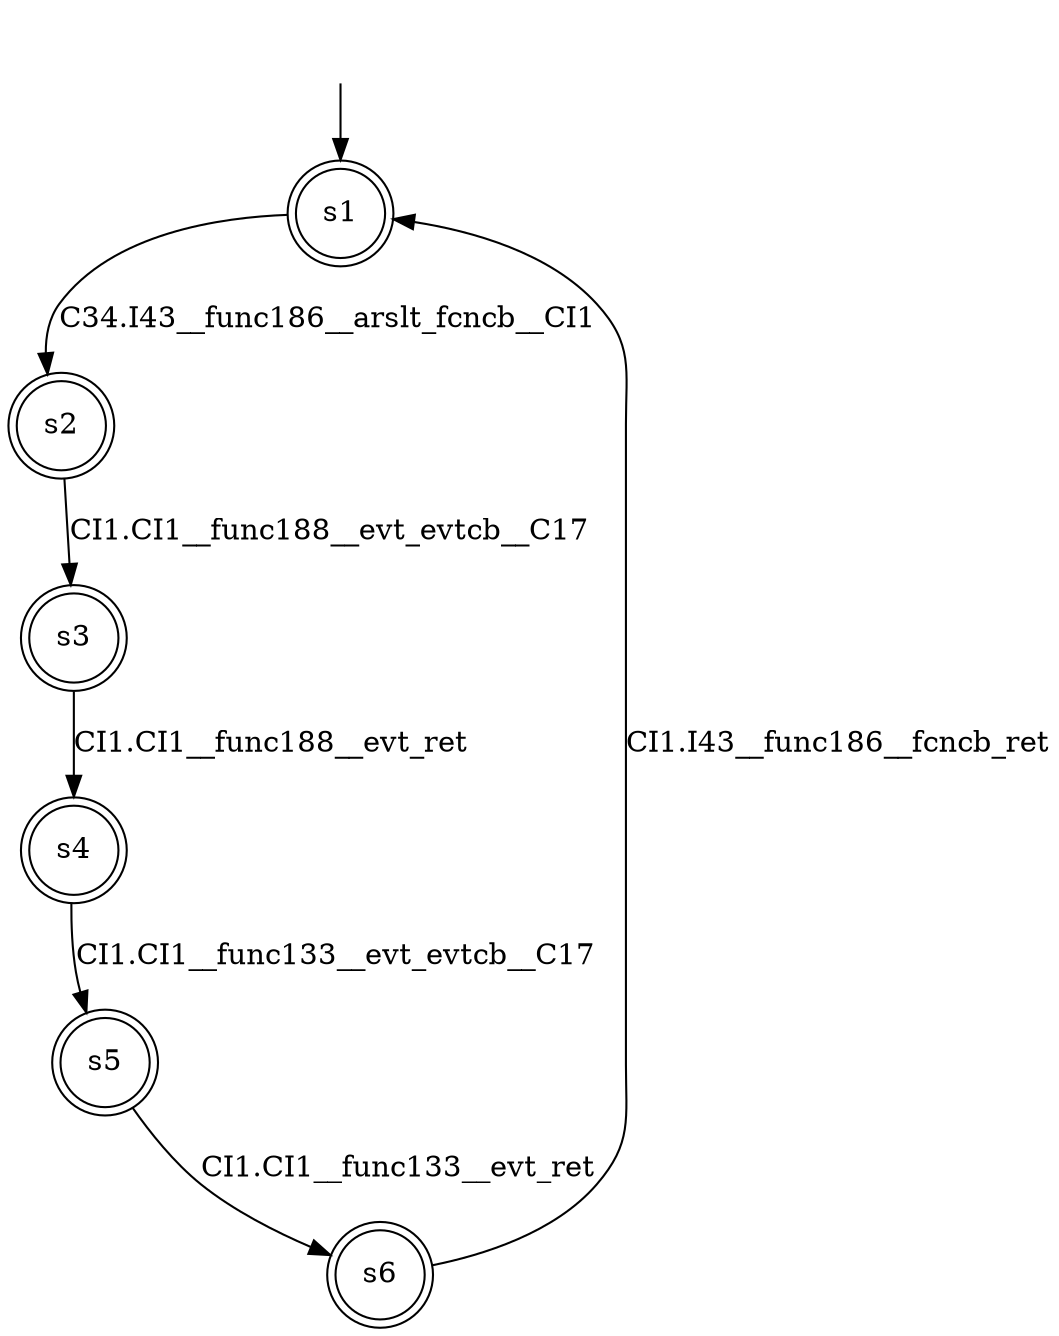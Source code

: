 digraph automaton {
	1 [label=<s1> shape="doublecircle"];
	2 [label=<s2> shape="doublecircle"];
	3 [label=<s3> shape="doublecircle"];
	4 [label=<s4> shape="doublecircle"];
	5 [label=<s5> shape="doublecircle"];
	6 [label=<s6> shape="doublecircle"];
	__init1 [label=<> shape="none"];
	__init1 -> 1;
	1 -> 2 [label=<C34.I43__func186__arslt_fcncb__CI1> id="1-0-2"];
	2 -> 3 [label=<CI1.CI1__func188__evt_evtcb__C17> id="2-0-3"];
	3 -> 4 [label=<CI1.CI1__func188__evt_ret> id="3-0-4"];
	4 -> 5 [label=<CI1.CI1__func133__evt_evtcb__C17> id="4-0-5"];
	5 -> 6 [label=<CI1.CI1__func133__evt_ret> id="5-0-6"];
	6 -> 1 [label=<CI1.I43__func186__fcncb_ret> id="6-0-1"];
}
